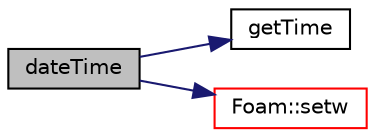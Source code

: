 digraph "dateTime"
{
  bgcolor="transparent";
  edge [fontname="Helvetica",fontsize="10",labelfontname="Helvetica",labelfontsize="10"];
  node [fontname="Helvetica",fontsize="10",shape=record];
  rankdir="LR";
  Node29 [label="dateTime",height=0.2,width=0.4,color="black", fillcolor="grey75", style="filled", fontcolor="black"];
  Node29 -> Node30 [color="midnightblue",fontsize="10",style="solid",fontname="Helvetica"];
  Node30 [label="getTime",height=0.2,width=0.4,color="black",URL="$a27777.html#a32315808bd93c14f43ad88f6129f4f35",tooltip="Get the current clock time in seconds. "];
  Node29 -> Node31 [color="midnightblue",fontsize="10",style="solid",fontname="Helvetica"];
  Node31 [label="Foam::setw",height=0.2,width=0.4,color="red",URL="$a21851.html#a3318127f6f23246407ca749a0a0ea03c"];
}
